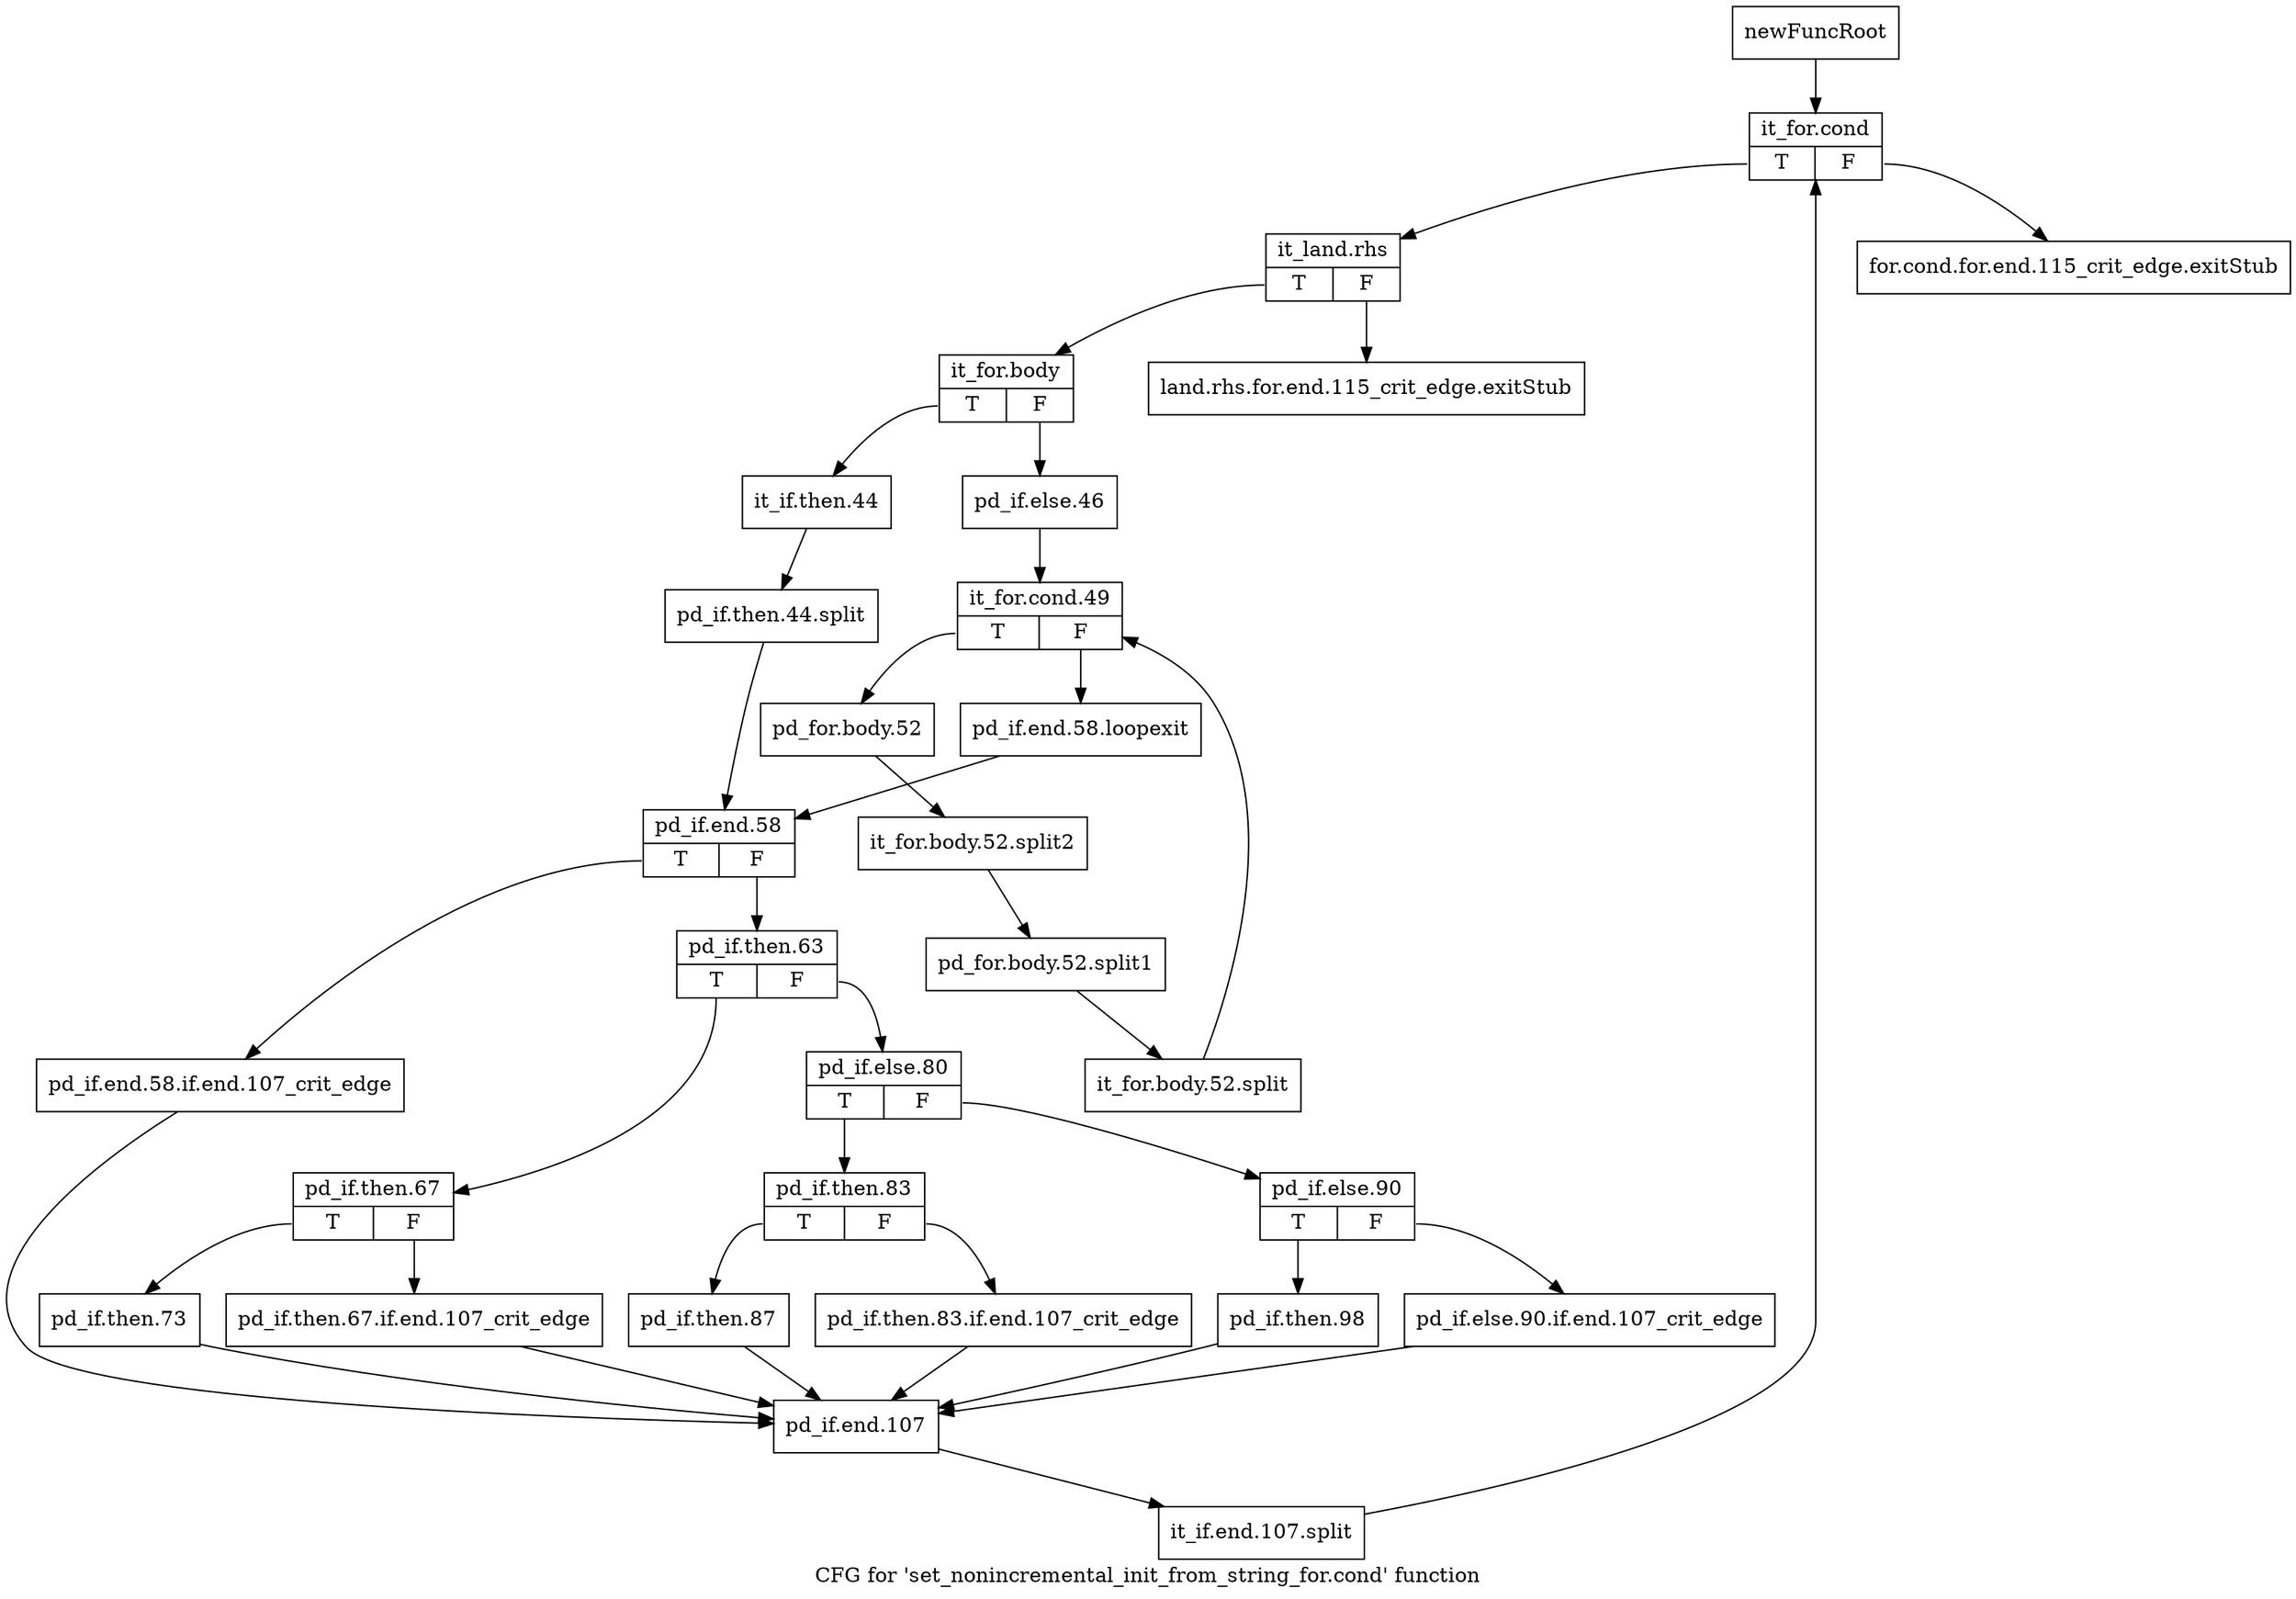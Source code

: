 digraph "CFG for 'set_nonincremental_init_from_string_for.cond' function" {
	label="CFG for 'set_nonincremental_init_from_string_for.cond' function";

	Node0xa0fd610 [shape=record,label="{newFuncRoot}"];
	Node0xa0fd610 -> Node0xa0fd700;
	Node0xa0fd660 [shape=record,label="{for.cond.for.end.115_crit_edge.exitStub}"];
	Node0xa0fd6b0 [shape=record,label="{land.rhs.for.end.115_crit_edge.exitStub}"];
	Node0xa0fd700 [shape=record,label="{it_for.cond|{<s0>T|<s1>F}}"];
	Node0xa0fd700:s0 -> Node0xa0fd750;
	Node0xa0fd700:s1 -> Node0xa0fd660;
	Node0xa0fd750 [shape=record,label="{it_land.rhs|{<s0>T|<s1>F}}"];
	Node0xa0fd750:s0 -> Node0xa0fd7a0;
	Node0xa0fd750:s1 -> Node0xa0fd6b0;
	Node0xa0fd7a0 [shape=record,label="{it_for.body|{<s0>T|<s1>F}}"];
	Node0xa0fd7a0:s0 -> Node0xa0fd930;
	Node0xa0fd7a0:s1 -> Node0xa0fd7f0;
	Node0xa0fd7f0 [shape=record,label="{pd_if.else.46}"];
	Node0xa0fd7f0 -> Node0xa0fd840;
	Node0xa0fd840 [shape=record,label="{it_for.cond.49|{<s0>T|<s1>F}}"];
	Node0xa0fd840:s0 -> Node0xa0fd8e0;
	Node0xa0fd840:s1 -> Node0xa0fd890;
	Node0xa0fd890 [shape=record,label="{pd_if.end.58.loopexit}"];
	Node0xa0fd890 -> Node0xa0fd980;
	Node0xa0fd8e0 [shape=record,label="{pd_for.body.52}"];
	Node0xa0fd8e0 -> Node0xf103000;
	Node0xf103000 [shape=record,label="{it_for.body.52.split2}"];
	Node0xf103000 -> Node0xf103230;
	Node0xf103230 [shape=record,label="{pd_for.body.52.split1}"];
	Node0xf103230 -> Node0xf103460;
	Node0xf103460 [shape=record,label="{it_for.body.52.split}"];
	Node0xf103460 -> Node0xa0fd840;
	Node0xa0fd930 [shape=record,label="{it_if.then.44}"];
	Node0xa0fd930 -> Node0xf102f60;
	Node0xf102f60 [shape=record,label="{pd_if.then.44.split}"];
	Node0xf102f60 -> Node0xa0fd980;
	Node0xa0fd980 [shape=record,label="{pd_if.end.58|{<s0>T|<s1>F}}"];
	Node0xa0fd980:s0 -> Node0xa0fdd40;
	Node0xa0fd980:s1 -> Node0xa0fd9d0;
	Node0xa0fd9d0 [shape=record,label="{pd_if.then.63|{<s0>T|<s1>F}}"];
	Node0xa0fd9d0:s0 -> Node0xa0fdc50;
	Node0xa0fd9d0:s1 -> Node0xa0fda20;
	Node0xa0fda20 [shape=record,label="{pd_if.else.80|{<s0>T|<s1>F}}"];
	Node0xa0fda20:s0 -> Node0xa0fdb60;
	Node0xa0fda20:s1 -> Node0xa0fda70;
	Node0xa0fda70 [shape=record,label="{pd_if.else.90|{<s0>T|<s1>F}}"];
	Node0xa0fda70:s0 -> Node0xa0fdb10;
	Node0xa0fda70:s1 -> Node0xa0fdac0;
	Node0xa0fdac0 [shape=record,label="{pd_if.else.90.if.end.107_crit_edge}"];
	Node0xa0fdac0 -> Node0xa0fdd90;
	Node0xa0fdb10 [shape=record,label="{pd_if.then.98}"];
	Node0xa0fdb10 -> Node0xa0fdd90;
	Node0xa0fdb60 [shape=record,label="{pd_if.then.83|{<s0>T|<s1>F}}"];
	Node0xa0fdb60:s0 -> Node0xa0fdc00;
	Node0xa0fdb60:s1 -> Node0xa0fdbb0;
	Node0xa0fdbb0 [shape=record,label="{pd_if.then.83.if.end.107_crit_edge}"];
	Node0xa0fdbb0 -> Node0xa0fdd90;
	Node0xa0fdc00 [shape=record,label="{pd_if.then.87}"];
	Node0xa0fdc00 -> Node0xa0fdd90;
	Node0xa0fdc50 [shape=record,label="{pd_if.then.67|{<s0>T|<s1>F}}"];
	Node0xa0fdc50:s0 -> Node0xa0fdcf0;
	Node0xa0fdc50:s1 -> Node0xa0fdca0;
	Node0xa0fdca0 [shape=record,label="{pd_if.then.67.if.end.107_crit_edge}"];
	Node0xa0fdca0 -> Node0xa0fdd90;
	Node0xa0fdcf0 [shape=record,label="{pd_if.then.73}"];
	Node0xa0fdcf0 -> Node0xa0fdd90;
	Node0xa0fdd40 [shape=record,label="{pd_if.end.58.if.end.107_crit_edge}"];
	Node0xa0fdd40 -> Node0xa0fdd90;
	Node0xa0fdd90 [shape=record,label="{pd_if.end.107}"];
	Node0xa0fdd90 -> Node0xf102f10;
	Node0xf102f10 [shape=record,label="{it_if.end.107.split}"];
	Node0xf102f10 -> Node0xa0fd700;
}
